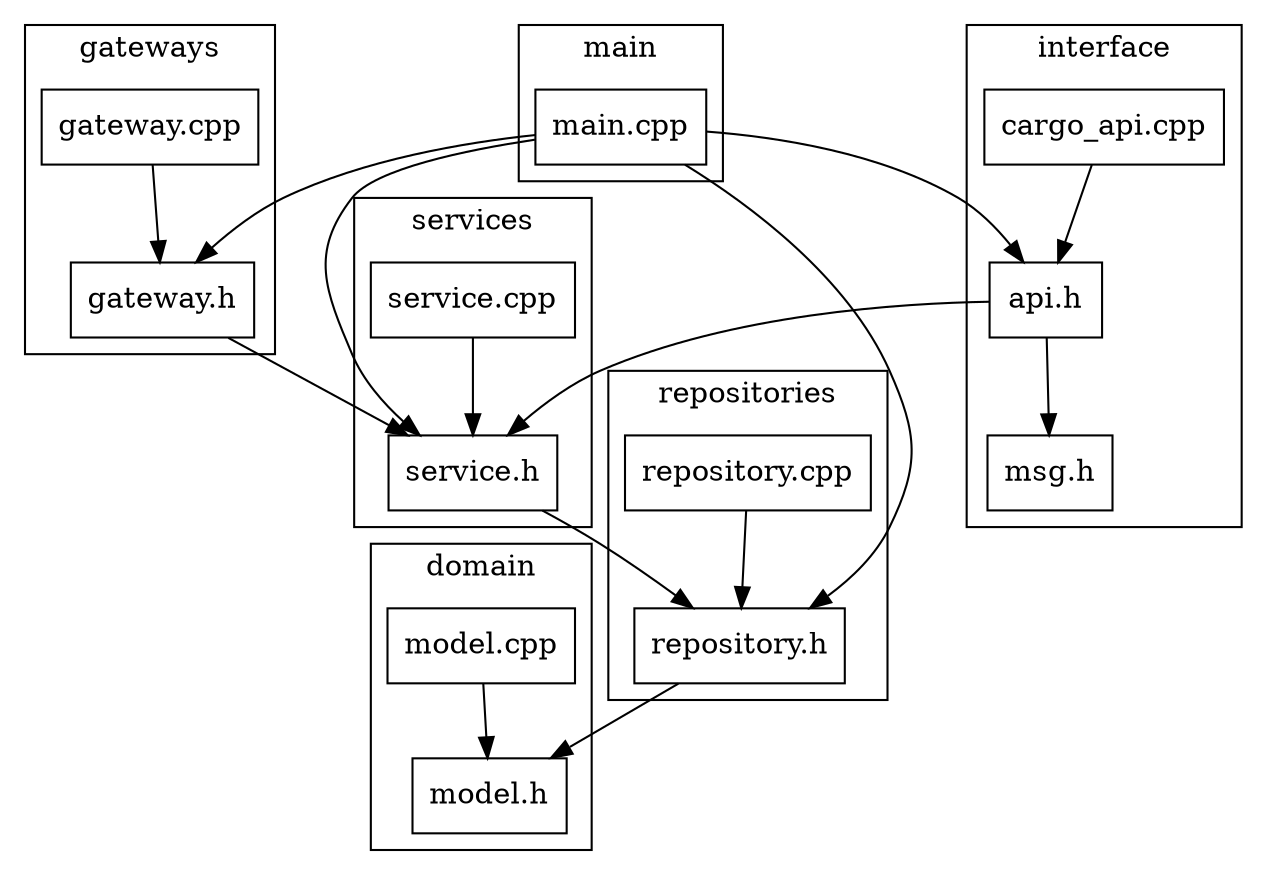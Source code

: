 digraph G {
	node5->node9[ style="solid" ];
	node1->node9[ style="solid" ];
	node10->node9[ style="solid" ];
	node1->node3[ style="solid" ];
	node3->node9[ style="solid" ];
	node8->node7[ style="solid" ];
	node7->node12[ style="solid" ];
	node2->node3[ style="solid" ];
	node1->node7[ style="solid" ];
	node3->node4[ style="solid" ];
	node11->node12[ style="solid" ];
	node1->node5[ style="solid" ];
	node6->node5[ style="solid" ];
	node9->node7[ style="solid" ];
	subgraph cluster1 {
	label="main";
	node1 [ label="main.cpp", shape=box ];

}
;
	subgraph cluster2 {
	label="interface";
	node2 [ label="cargo_api.cpp", shape=box ];
	node3 [ label="api.h", shape=box ];
	node4 [ label="msg.h", shape=box ];

}
;
	subgraph cluster3 {
	label="gateways";
	node5 [ label="gateway.h", shape=box ];
	node6 [ label="gateway.cpp", shape=box ];

}
;
	subgraph cluster4 {
	label="repositories";
	node7 [ label="repository.h", shape=box ];
	node8 [ label="repository.cpp", shape=box ];

}
;
	subgraph cluster5 {
	label="services";
	node10 [ label="service.cpp", shape=box ];
	node9 [ label="service.h", shape=box ];

}
;
	subgraph cluster6 {
	label="domain";
	node11 [ label="model.cpp", shape=box ];
	node12 [ label="model.h", shape=box ];

}
;

}
